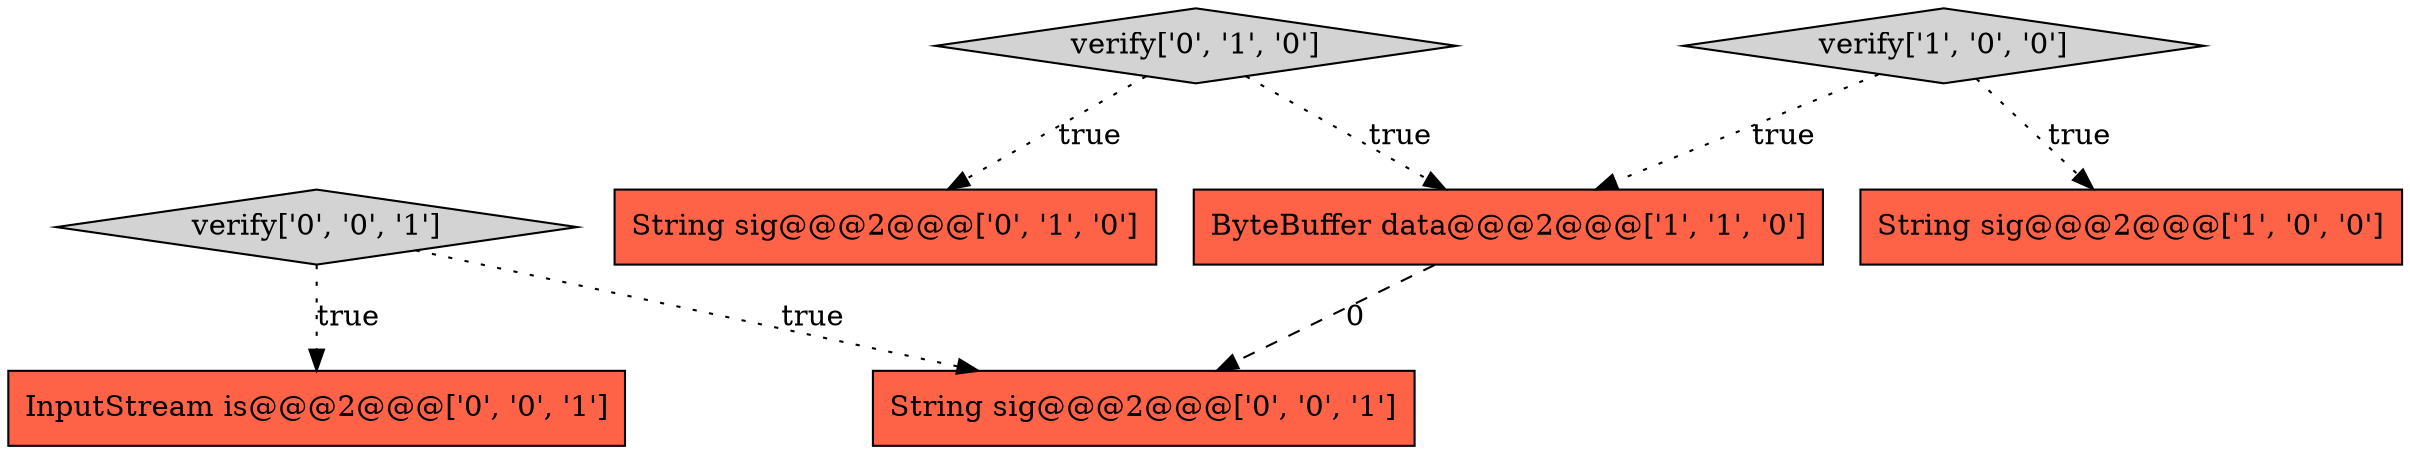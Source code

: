 digraph {
7 [style = filled, label = "verify['0', '0', '1']", fillcolor = lightgray, shape = diamond image = "AAA0AAABBB3BBB"];
1 [style = filled, label = "ByteBuffer data@@@2@@@['1', '1', '0']", fillcolor = tomato, shape = box image = "AAA0AAABBB1BBB"];
3 [style = filled, label = "verify['0', '1', '0']", fillcolor = lightgray, shape = diamond image = "AAA0AAABBB2BBB"];
4 [style = filled, label = "String sig@@@2@@@['0', '1', '0']", fillcolor = tomato, shape = box image = "AAA0AAABBB2BBB"];
6 [style = filled, label = "String sig@@@2@@@['0', '0', '1']", fillcolor = tomato, shape = box image = "AAA0AAABBB3BBB"];
5 [style = filled, label = "InputStream is@@@2@@@['0', '0', '1']", fillcolor = tomato, shape = box image = "AAA0AAABBB3BBB"];
0 [style = filled, label = "String sig@@@2@@@['1', '0', '0']", fillcolor = tomato, shape = box image = "AAA0AAABBB1BBB"];
2 [style = filled, label = "verify['1', '0', '0']", fillcolor = lightgray, shape = diamond image = "AAA0AAABBB1BBB"];
3->4 [style = dotted, label="true"];
7->6 [style = dotted, label="true"];
2->0 [style = dotted, label="true"];
2->1 [style = dotted, label="true"];
3->1 [style = dotted, label="true"];
1->6 [style = dashed, label="0"];
7->5 [style = dotted, label="true"];
}
